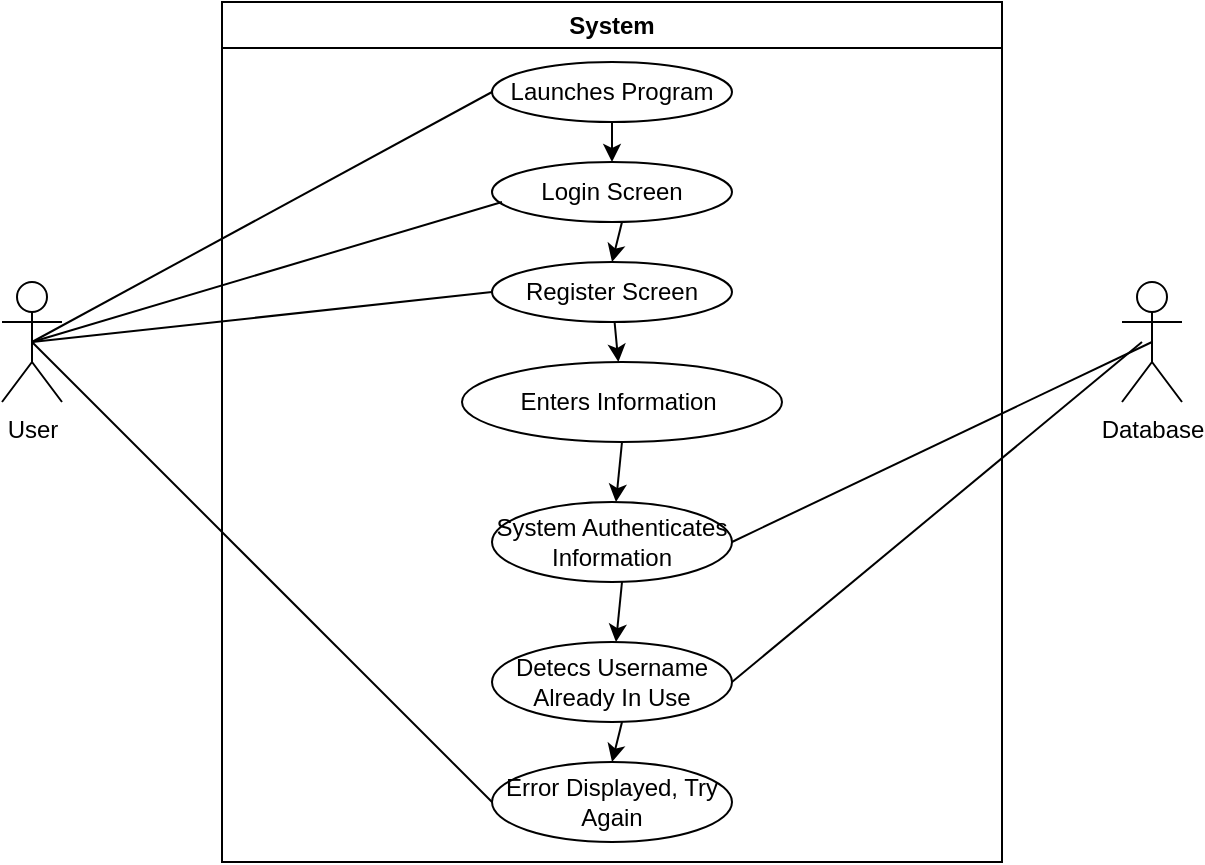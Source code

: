<mxfile version="21.5.0" type="device">
  <diagram name="Page-1" id="ra7_IJWrL-wG-8pgiDa0">
    <mxGraphModel dx="794" dy="511" grid="1" gridSize="10" guides="1" tooltips="1" connect="1" arrows="1" fold="1" page="1" pageScale="1" pageWidth="1169" pageHeight="1654" math="0" shadow="0">
      <root>
        <mxCell id="0" />
        <mxCell id="1" parent="0" />
        <mxCell id="8naxXSxRR7sr7sNtpLdK-1" value="System" style="swimlane;whiteSpace=wrap;html=1;" vertex="1" parent="1">
          <mxGeometry x="150" y="80" width="390" height="430" as="geometry" />
        </mxCell>
        <mxCell id="8naxXSxRR7sr7sNtpLdK-4" value="Launches Program" style="ellipse;whiteSpace=wrap;html=1;" vertex="1" parent="8naxXSxRR7sr7sNtpLdK-1">
          <mxGeometry x="135" y="30" width="120" height="30" as="geometry" />
        </mxCell>
        <mxCell id="8naxXSxRR7sr7sNtpLdK-7" value="Error Displayed, Try Again" style="ellipse;whiteSpace=wrap;html=1;" vertex="1" parent="8naxXSxRR7sr7sNtpLdK-1">
          <mxGeometry x="135" y="380" width="120" height="40" as="geometry" />
        </mxCell>
        <mxCell id="8naxXSxRR7sr7sNtpLdK-6" value="Enters Information&amp;nbsp;" style="ellipse;whiteSpace=wrap;html=1;" vertex="1" parent="8naxXSxRR7sr7sNtpLdK-1">
          <mxGeometry x="120" y="180" width="160" height="40" as="geometry" />
        </mxCell>
        <mxCell id="8naxXSxRR7sr7sNtpLdK-5" value="Login Screen" style="ellipse;whiteSpace=wrap;html=1;" vertex="1" parent="8naxXSxRR7sr7sNtpLdK-1">
          <mxGeometry x="135" y="80" width="120" height="30" as="geometry" />
        </mxCell>
        <mxCell id="8naxXSxRR7sr7sNtpLdK-9" value="Detecs Username Already In Use" style="ellipse;whiteSpace=wrap;html=1;" vertex="1" parent="8naxXSxRR7sr7sNtpLdK-1">
          <mxGeometry x="135" y="320" width="120" height="40" as="geometry" />
        </mxCell>
        <mxCell id="8naxXSxRR7sr7sNtpLdK-8" value="System Authenticates Information" style="ellipse;whiteSpace=wrap;html=1;" vertex="1" parent="8naxXSxRR7sr7sNtpLdK-1">
          <mxGeometry x="135" y="250" width="120" height="40" as="geometry" />
        </mxCell>
        <mxCell id="8naxXSxRR7sr7sNtpLdK-10" value="" style="endArrow=classic;html=1;rounded=0;exitX=0.5;exitY=1;exitDx=0;exitDy=0;entryX=0.5;entryY=0;entryDx=0;entryDy=0;" edge="1" parent="8naxXSxRR7sr7sNtpLdK-1" source="8naxXSxRR7sr7sNtpLdK-4" target="8naxXSxRR7sr7sNtpLdK-5">
          <mxGeometry width="50" height="50" relative="1" as="geometry">
            <mxPoint x="230" y="250" as="sourcePoint" />
            <mxPoint x="280" y="200" as="targetPoint" />
          </mxGeometry>
        </mxCell>
        <mxCell id="8naxXSxRR7sr7sNtpLdK-12" value="" style="endArrow=classic;html=1;rounded=0;" edge="1" parent="8naxXSxRR7sr7sNtpLdK-1" source="8naxXSxRR7sr7sNtpLdK-21" target="8naxXSxRR7sr7sNtpLdK-6">
          <mxGeometry width="50" height="50" relative="1" as="geometry">
            <mxPoint x="200" y="170" as="sourcePoint" />
            <mxPoint x="240" y="120" as="targetPoint" />
          </mxGeometry>
        </mxCell>
        <mxCell id="8naxXSxRR7sr7sNtpLdK-21" value="Register Screen" style="ellipse;whiteSpace=wrap;html=1;" vertex="1" parent="8naxXSxRR7sr7sNtpLdK-1">
          <mxGeometry x="135" y="130" width="120" height="30" as="geometry" />
        </mxCell>
        <mxCell id="8naxXSxRR7sr7sNtpLdK-27" value="" style="endArrow=classic;html=1;rounded=0;entryX=0.5;entryY=0;entryDx=0;entryDy=0;" edge="1" parent="8naxXSxRR7sr7sNtpLdK-1" target="8naxXSxRR7sr7sNtpLdK-21">
          <mxGeometry width="50" height="50" relative="1" as="geometry">
            <mxPoint x="200" y="110" as="sourcePoint" />
            <mxPoint x="250" y="60" as="targetPoint" />
          </mxGeometry>
        </mxCell>
        <mxCell id="8naxXSxRR7sr7sNtpLdK-28" value="" style="endArrow=classic;html=1;rounded=0;" edge="1" parent="8naxXSxRR7sr7sNtpLdK-1" target="8naxXSxRR7sr7sNtpLdK-8">
          <mxGeometry width="50" height="50" relative="1" as="geometry">
            <mxPoint x="200" y="220" as="sourcePoint" />
            <mxPoint x="250" y="170" as="targetPoint" />
          </mxGeometry>
        </mxCell>
        <mxCell id="8naxXSxRR7sr7sNtpLdK-29" value="" style="endArrow=classic;html=1;rounded=0;" edge="1" parent="8naxXSxRR7sr7sNtpLdK-1" target="8naxXSxRR7sr7sNtpLdK-9">
          <mxGeometry width="50" height="50" relative="1" as="geometry">
            <mxPoint x="200" y="290" as="sourcePoint" />
            <mxPoint x="250" y="240" as="targetPoint" />
          </mxGeometry>
        </mxCell>
        <mxCell id="8naxXSxRR7sr7sNtpLdK-30" value="" style="endArrow=classic;html=1;rounded=0;entryX=0.5;entryY=0;entryDx=0;entryDy=0;" edge="1" parent="8naxXSxRR7sr7sNtpLdK-1" target="8naxXSxRR7sr7sNtpLdK-7">
          <mxGeometry width="50" height="50" relative="1" as="geometry">
            <mxPoint x="200" y="360" as="sourcePoint" />
            <mxPoint x="250" y="310" as="targetPoint" />
          </mxGeometry>
        </mxCell>
        <mxCell id="8naxXSxRR7sr7sNtpLdK-32" value="" style="endArrow=none;html=1;rounded=0;exitX=0.5;exitY=0.5;exitDx=0;exitDy=0;exitPerimeter=0;" edge="1" parent="8naxXSxRR7sr7sNtpLdK-1" source="8naxXSxRR7sr7sNtpLdK-2">
          <mxGeometry width="50" height="50" relative="1" as="geometry">
            <mxPoint x="90" y="150" as="sourcePoint" />
            <mxPoint x="140" y="100" as="targetPoint" />
          </mxGeometry>
        </mxCell>
        <mxCell id="8naxXSxRR7sr7sNtpLdK-33" value="" style="endArrow=none;html=1;rounded=0;exitX=1;exitY=0.5;exitDx=0;exitDy=0;" edge="1" parent="8naxXSxRR7sr7sNtpLdK-1" source="8naxXSxRR7sr7sNtpLdK-9">
          <mxGeometry width="50" height="50" relative="1" as="geometry">
            <mxPoint x="240" y="330" as="sourcePoint" />
            <mxPoint x="460" y="170" as="targetPoint" />
          </mxGeometry>
        </mxCell>
        <mxCell id="8naxXSxRR7sr7sNtpLdK-2" value="User" style="shape=umlActor;verticalLabelPosition=bottom;verticalAlign=top;html=1;outlineConnect=0;" vertex="1" parent="1">
          <mxGeometry x="40" y="220" width="30" height="60" as="geometry" />
        </mxCell>
        <mxCell id="8naxXSxRR7sr7sNtpLdK-3" value="Database" style="shape=umlActor;verticalLabelPosition=bottom;verticalAlign=top;html=1;outlineConnect=0;" vertex="1" parent="1">
          <mxGeometry x="600" y="220" width="30" height="60" as="geometry" />
        </mxCell>
        <mxCell id="8naxXSxRR7sr7sNtpLdK-16" value="" style="endArrow=none;html=1;rounded=0;entryX=0;entryY=0.5;entryDx=0;entryDy=0;exitX=0.5;exitY=0.5;exitDx=0;exitDy=0;exitPerimeter=0;" edge="1" parent="1" source="8naxXSxRR7sr7sNtpLdK-2" target="8naxXSxRR7sr7sNtpLdK-4">
          <mxGeometry width="50" height="50" relative="1" as="geometry">
            <mxPoint x="90" y="200" as="sourcePoint" />
            <mxPoint x="140" y="150" as="targetPoint" />
          </mxGeometry>
        </mxCell>
        <mxCell id="8naxXSxRR7sr7sNtpLdK-17" value="" style="endArrow=none;html=1;rounded=0;entryX=0;entryY=0.5;entryDx=0;entryDy=0;exitX=0.5;exitY=0.5;exitDx=0;exitDy=0;exitPerimeter=0;" edge="1" parent="1" source="8naxXSxRR7sr7sNtpLdK-2" target="8naxXSxRR7sr7sNtpLdK-21">
          <mxGeometry width="50" height="50" relative="1" as="geometry">
            <mxPoint x="90" y="200" as="sourcePoint" />
            <mxPoint x="140" y="150" as="targetPoint" />
          </mxGeometry>
        </mxCell>
        <mxCell id="8naxXSxRR7sr7sNtpLdK-19" value="" style="endArrow=none;html=1;rounded=0;exitX=0.5;exitY=0.5;exitDx=0;exitDy=0;exitPerimeter=0;entryX=0;entryY=0.5;entryDx=0;entryDy=0;" edge="1" parent="1" source="8naxXSxRR7sr7sNtpLdK-2" target="8naxXSxRR7sr7sNtpLdK-7">
          <mxGeometry width="50" height="50" relative="1" as="geometry">
            <mxPoint x="130" y="340" as="sourcePoint" />
            <mxPoint x="180" y="290" as="targetPoint" />
          </mxGeometry>
        </mxCell>
        <mxCell id="8naxXSxRR7sr7sNtpLdK-20" value="" style="endArrow=none;html=1;rounded=0;exitX=1;exitY=0.5;exitDx=0;exitDy=0;entryX=0.5;entryY=0.5;entryDx=0;entryDy=0;entryPerimeter=0;" edge="1" parent="1" source="8naxXSxRR7sr7sNtpLdK-8" target="8naxXSxRR7sr7sNtpLdK-3">
          <mxGeometry width="50" height="50" relative="1" as="geometry">
            <mxPoint x="560" y="300" as="sourcePoint" />
            <mxPoint x="610" y="250" as="targetPoint" />
          </mxGeometry>
        </mxCell>
      </root>
    </mxGraphModel>
  </diagram>
</mxfile>
